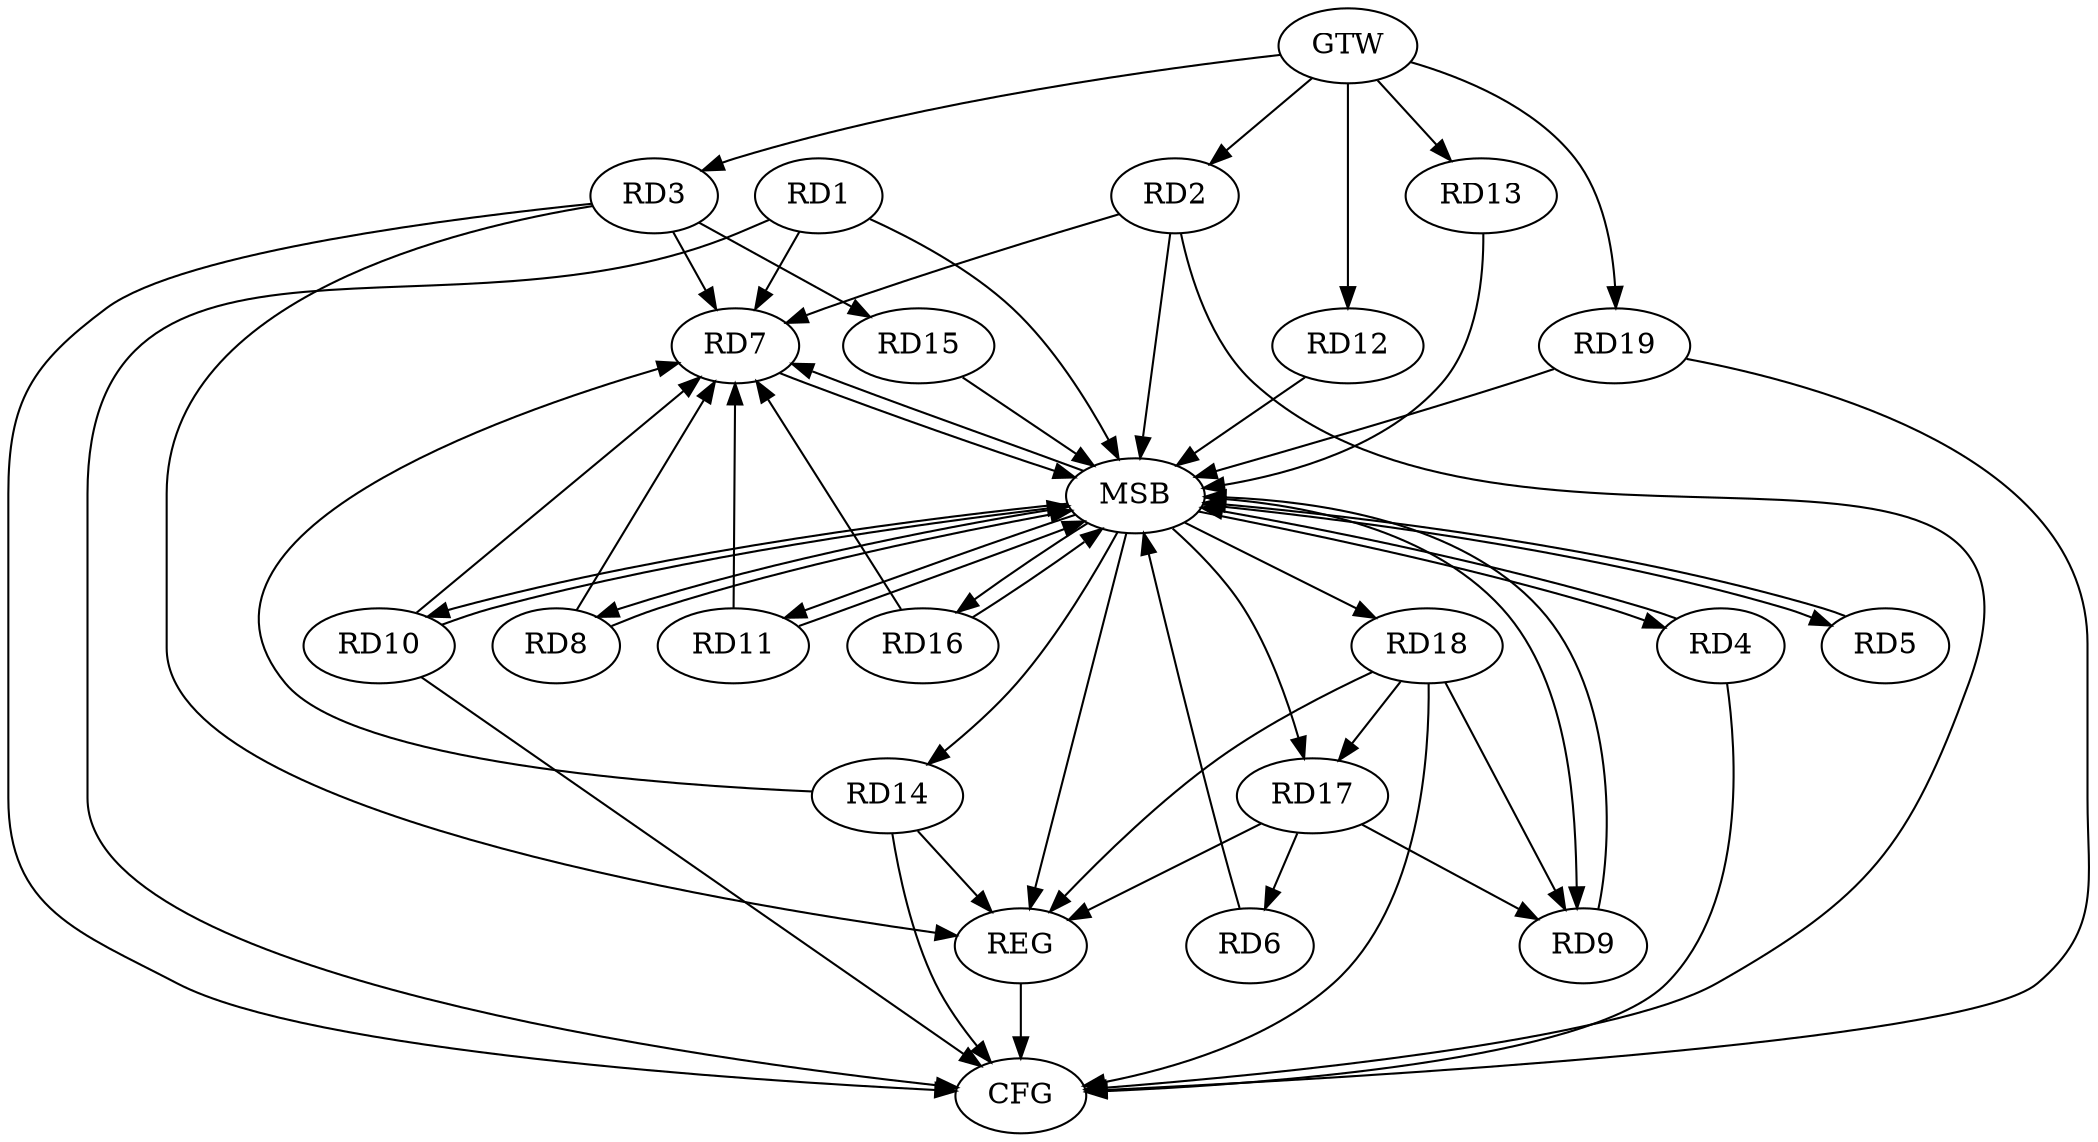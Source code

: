 strict digraph G {
  RD1 [ label="RD1" ];
  RD2 [ label="RD2" ];
  RD3 [ label="RD3" ];
  RD4 [ label="RD4" ];
  RD5 [ label="RD5" ];
  RD6 [ label="RD6" ];
  RD7 [ label="RD7" ];
  RD8 [ label="RD8" ];
  RD9 [ label="RD9" ];
  RD10 [ label="RD10" ];
  RD11 [ label="RD11" ];
  RD12 [ label="RD12" ];
  RD13 [ label="RD13" ];
  RD14 [ label="RD14" ];
  RD15 [ label="RD15" ];
  RD16 [ label="RD16" ];
  RD17 [ label="RD17" ];
  RD18 [ label="RD18" ];
  RD19 [ label="RD19" ];
  GTW [ label="GTW" ];
  REG [ label="REG" ];
  MSB [ label="MSB" ];
  CFG [ label="CFG" ];
  RD3 -> RD7;
  RD3 -> RD15;
  RD17 -> RD6;
  RD14 -> RD7;
  RD17 -> RD9;
  RD18 -> RD9;
  RD18 -> RD17;
  GTW -> RD2;
  GTW -> RD3;
  GTW -> RD12;
  GTW -> RD13;
  GTW -> RD19;
  RD3 -> REG;
  RD14 -> REG;
  RD17 -> REG;
  RD18 -> REG;
  RD1 -> MSB;
  MSB -> RD16;
  MSB -> REG;
  RD2 -> MSB;
  MSB -> RD17;
  RD4 -> MSB;
  MSB -> RD5;
  MSB -> RD7;
  MSB -> RD14;
  RD5 -> MSB;
  MSB -> RD4;
  MSB -> RD9;
  RD6 -> MSB;
  RD7 -> MSB;
  MSB -> RD11;
  MSB -> RD18;
  RD8 -> MSB;
  RD9 -> MSB;
  RD10 -> MSB;
  RD11 -> MSB;
  RD12 -> MSB;
  MSB -> RD10;
  RD13 -> MSB;
  RD15 -> MSB;
  RD16 -> MSB;
  MSB -> RD8;
  RD19 -> MSB;
  RD10 -> CFG;
  RD19 -> CFG;
  RD4 -> CFG;
  RD2 -> CFG;
  RD18 -> CFG;
  RD1 -> CFG;
  RD14 -> CFG;
  RD3 -> CFG;
  REG -> CFG;
  RD10 -> RD7;
  RD8 -> RD7;
  RD11 -> RD7;
  RD16 -> RD7;
  RD1 -> RD7;
  RD2 -> RD7;
}
